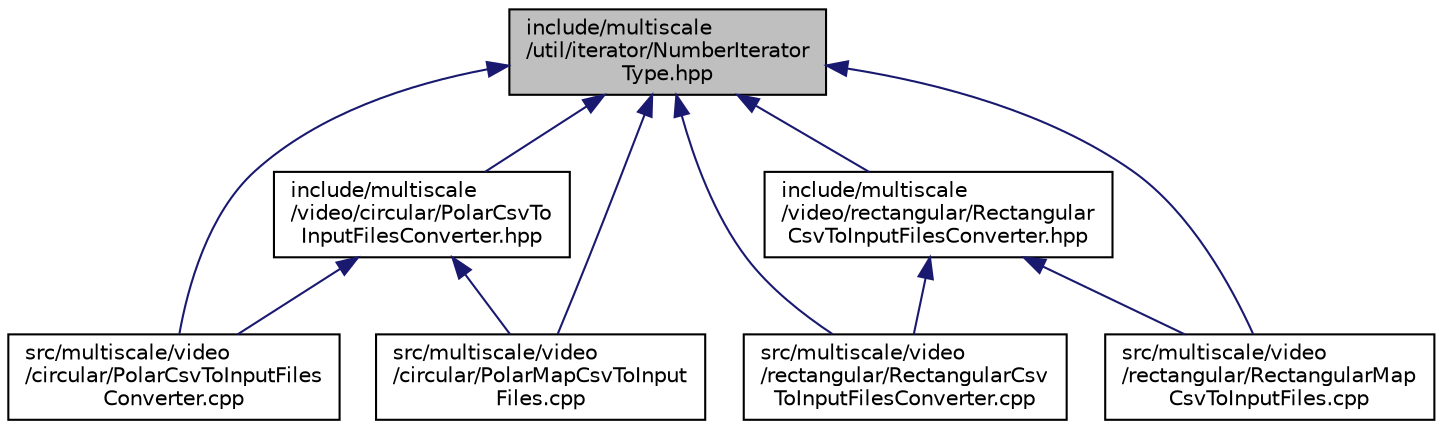 digraph "include/multiscale/util/iterator/NumberIteratorType.hpp"
{
  edge [fontname="Helvetica",fontsize="10",labelfontname="Helvetica",labelfontsize="10"];
  node [fontname="Helvetica",fontsize="10",shape=record];
  Node1 [label="include/multiscale\l/util/iterator/NumberIterator\lType.hpp",height=0.2,width=0.4,color="black", fillcolor="grey75", style="filled" fontcolor="black"];
  Node1 -> Node2 [dir="back",color="midnightblue",fontsize="10",style="solid",fontname="Helvetica"];
  Node2 [label="include/multiscale\l/video/circular/PolarCsvTo\lInputFilesConverter.hpp",height=0.2,width=0.4,color="black", fillcolor="white", style="filled",URL="$PolarCsvToInputFilesConverter_8hpp.html"];
  Node2 -> Node3 [dir="back",color="midnightblue",fontsize="10",style="solid",fontname="Helvetica"];
  Node3 [label="src/multiscale/video\l/circular/PolarCsvToInputFiles\lConverter.cpp",height=0.2,width=0.4,color="black", fillcolor="white", style="filled",URL="$PolarCsvToInputFilesConverter_8cpp.html"];
  Node2 -> Node4 [dir="back",color="midnightblue",fontsize="10",style="solid",fontname="Helvetica"];
  Node4 [label="src/multiscale/video\l/circular/PolarMapCsvToInput\lFiles.cpp",height=0.2,width=0.4,color="black", fillcolor="white", style="filled",URL="$PolarMapCsvToInputFiles_8cpp.html"];
  Node1 -> Node5 [dir="back",color="midnightblue",fontsize="10",style="solid",fontname="Helvetica"];
  Node5 [label="include/multiscale\l/video/rectangular/Rectangular\lCsvToInputFilesConverter.hpp",height=0.2,width=0.4,color="black", fillcolor="white", style="filled",URL="$RectangularCsvToInputFilesConverter_8hpp.html"];
  Node5 -> Node6 [dir="back",color="midnightblue",fontsize="10",style="solid",fontname="Helvetica"];
  Node6 [label="src/multiscale/video\l/rectangular/RectangularCsv\lToInputFilesConverter.cpp",height=0.2,width=0.4,color="black", fillcolor="white", style="filled",URL="$RectangularCsvToInputFilesConverter_8cpp.html"];
  Node5 -> Node7 [dir="back",color="midnightblue",fontsize="10",style="solid",fontname="Helvetica"];
  Node7 [label="src/multiscale/video\l/rectangular/RectangularMap\lCsvToInputFiles.cpp",height=0.2,width=0.4,color="black", fillcolor="white", style="filled",URL="$RectangularMapCsvToInputFiles_8cpp.html"];
  Node1 -> Node3 [dir="back",color="midnightblue",fontsize="10",style="solid",fontname="Helvetica"];
  Node1 -> Node4 [dir="back",color="midnightblue",fontsize="10",style="solid",fontname="Helvetica"];
  Node1 -> Node6 [dir="back",color="midnightblue",fontsize="10",style="solid",fontname="Helvetica"];
  Node1 -> Node7 [dir="back",color="midnightblue",fontsize="10",style="solid",fontname="Helvetica"];
}
